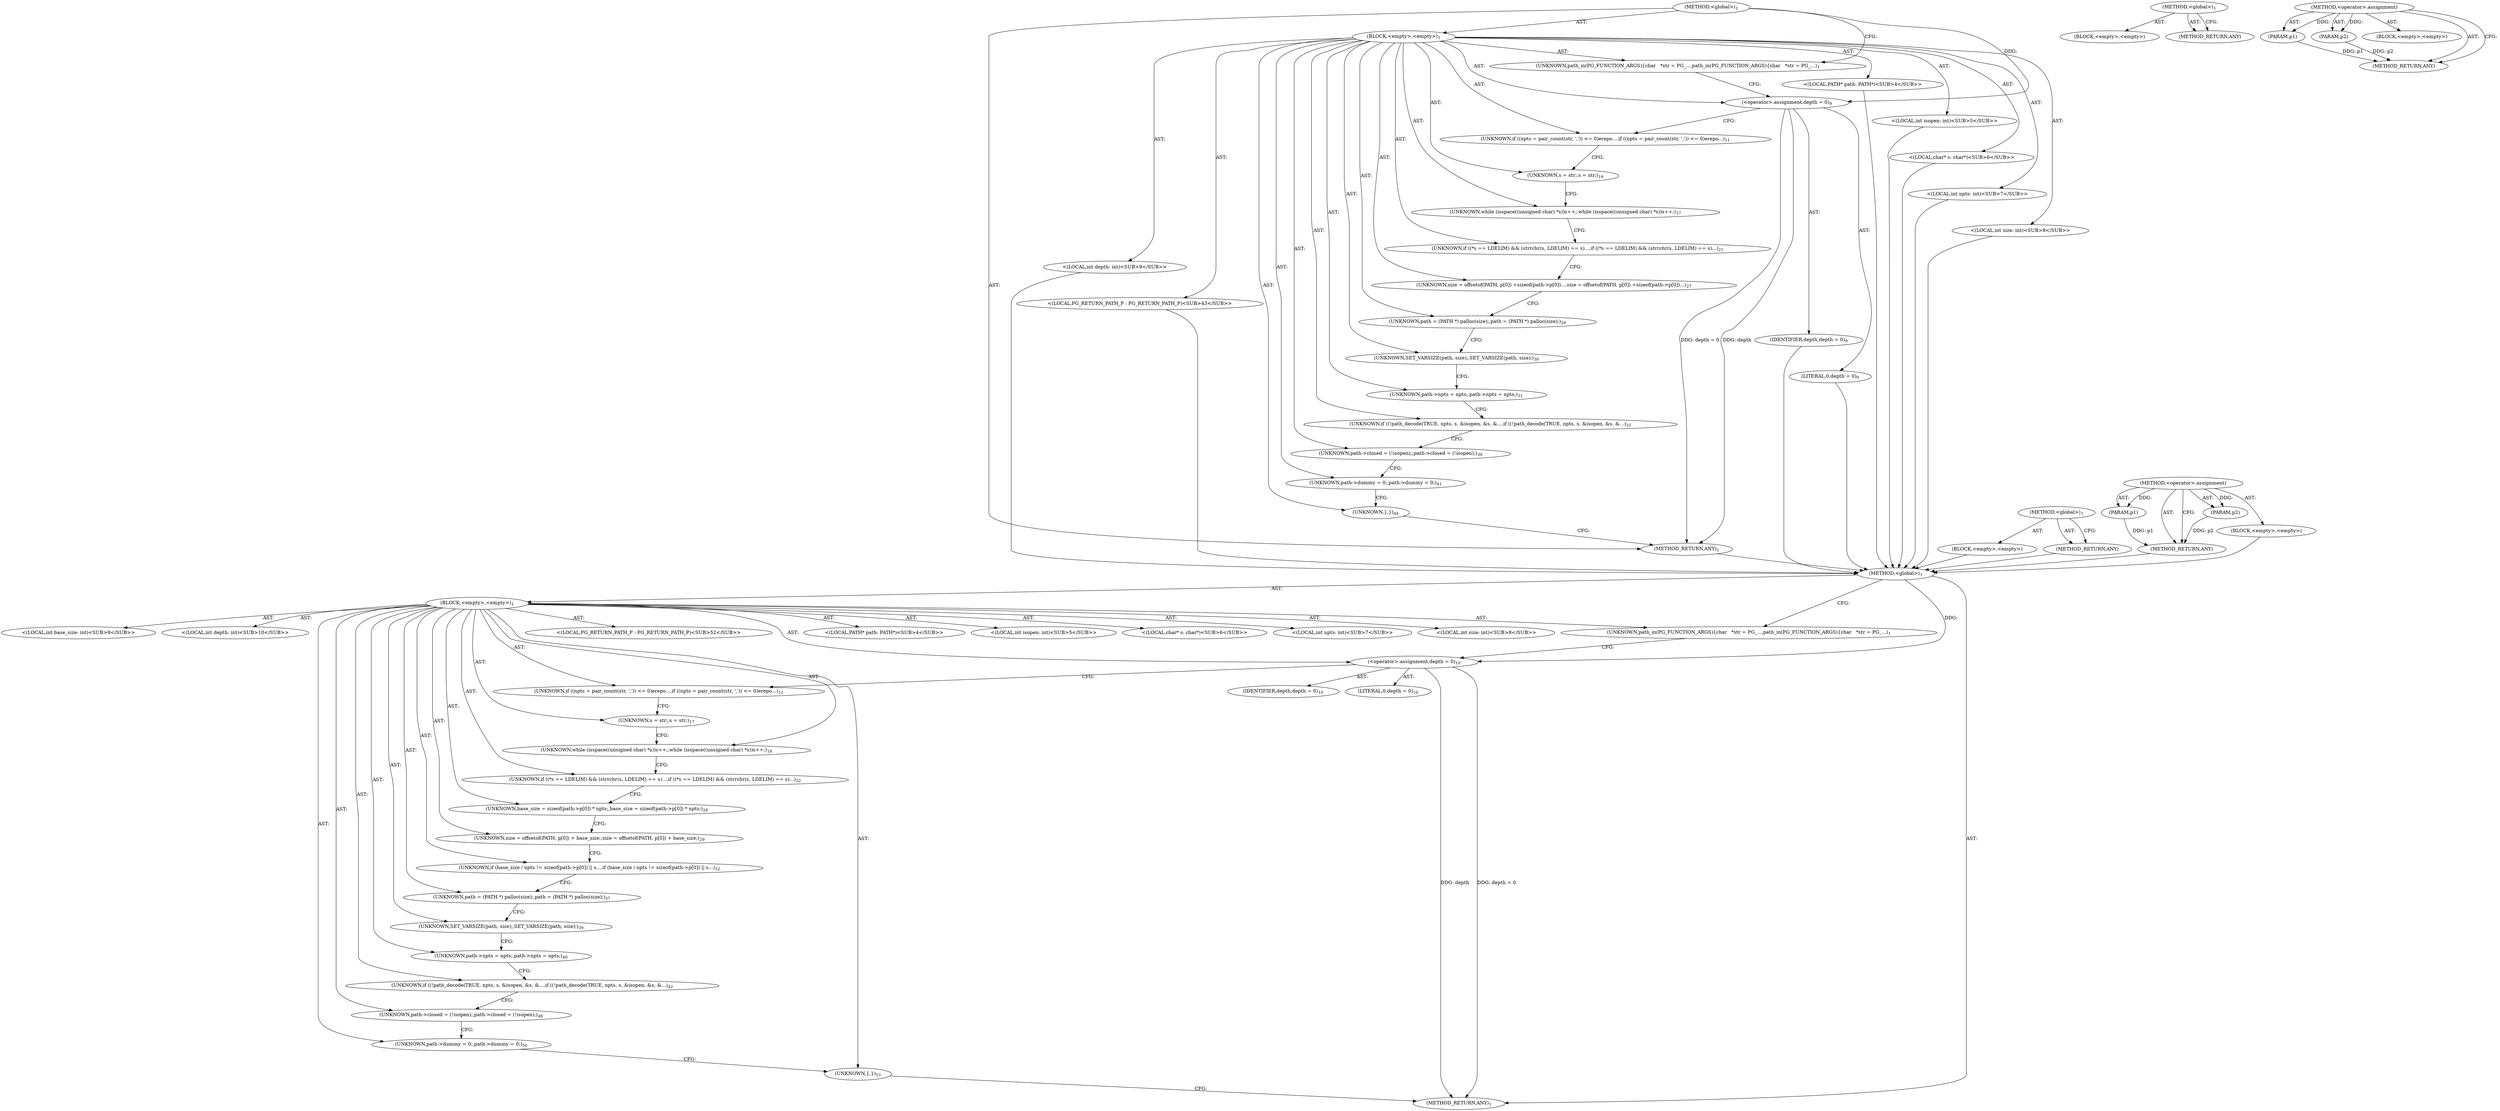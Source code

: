 digraph "&lt;operator&gt;.assignment" {
vulnerable_6 [label=<(METHOD,&lt;global&gt;)<SUB>1</SUB>>];
vulnerable_7 [label=<(BLOCK,&lt;empty&gt;,&lt;empty&gt;)<SUB>1</SUB>>];
vulnerable_8 [label=<(UNKNOWN,path_in(PG_FUNCTION_ARGS)
{
	char	   *str = PG_...,path_in(PG_FUNCTION_ARGS)
{
	char	   *str = PG_...)<SUB>1</SUB>>];
vulnerable_9 [label="<(LOCAL,PATH* path: PATH*)<SUB>4</SUB>>"];
vulnerable_10 [label="<(LOCAL,int isopen: int)<SUB>5</SUB>>"];
vulnerable_11 [label="<(LOCAL,char* s: char*)<SUB>6</SUB>>"];
vulnerable_12 [label="<(LOCAL,int npts: int)<SUB>7</SUB>>"];
vulnerable_13 [label="<(LOCAL,int size: int)<SUB>8</SUB>>"];
vulnerable_14 [label="<(LOCAL,int depth: int)<SUB>9</SUB>>"];
vulnerable_15 [label=<(&lt;operator&gt;.assignment,depth = 0)<SUB>9</SUB>>];
vulnerable_16 [label=<(IDENTIFIER,depth,depth = 0)<SUB>9</SUB>>];
vulnerable_17 [label=<(LITERAL,0,depth = 0)<SUB>9</SUB>>];
vulnerable_18 [label=<(UNKNOWN,if ((npts = pair_count(str, ',')) &lt;= 0)
		erepo...,if ((npts = pair_count(str, ',')) &lt;= 0)
		erepo...)<SUB>11</SUB>>];
vulnerable_19 [label=<(UNKNOWN,s = str;,s = str;)<SUB>16</SUB>>];
vulnerable_20 [label=<(UNKNOWN,while (isspace((unsigned char) *s))
		s++;,while (isspace((unsigned char) *s))
		s++;)<SUB>17</SUB>>];
vulnerable_21 [label=<(UNKNOWN,if ((*s == LDELIM) &amp;&amp; (strrchr(s, LDELIM) == s)...,if ((*s == LDELIM) &amp;&amp; (strrchr(s, LDELIM) == s)...)<SUB>21</SUB>>];
vulnerable_22 [label=<(UNKNOWN,size = offsetof(PATH, p[0]) +sizeof(path-&gt;p[0])...,size = offsetof(PATH, p[0]) +sizeof(path-&gt;p[0])...)<SUB>27</SUB>>];
vulnerable_23 [label=<(UNKNOWN,path = (PATH *) palloc(size);,path = (PATH *) palloc(size);)<SUB>28</SUB>>];
vulnerable_24 [label=<(UNKNOWN,SET_VARSIZE(path, size);,SET_VARSIZE(path, size);)<SUB>30</SUB>>];
vulnerable_25 [label=<(UNKNOWN,path-&gt;npts = npts;,path-&gt;npts = npts;)<SUB>31</SUB>>];
vulnerable_26 [label=<(UNKNOWN,if ((!path_decode(TRUE, npts, s, &amp;isopen, &amp;s, &amp;...,if ((!path_decode(TRUE, npts, s, &amp;isopen, &amp;s, &amp;...)<SUB>33</SUB>>];
vulnerable_27 [label=<(UNKNOWN,path-&gt;closed = (!isopen);,path-&gt;closed = (!isopen);)<SUB>39</SUB>>];
vulnerable_28 [label=<(UNKNOWN,path-&gt;dummy = 0;,path-&gt;dummy = 0;)<SUB>41</SUB>>];
vulnerable_29 [label="<(LOCAL,PG_RETURN_PATH_P : PG_RETURN_PATH_P)<SUB>43</SUB>>"];
vulnerable_30 [label=<(UNKNOWN,},})<SUB>44</SUB>>];
vulnerable_31 [label=<(METHOD_RETURN,ANY)<SUB>1</SUB>>];
vulnerable_44 [label=<(METHOD,&lt;global&gt;)<SUB>1</SUB>>];
vulnerable_45 [label=<(BLOCK,&lt;empty&gt;,&lt;empty&gt;)>];
vulnerable_46 [label=<(METHOD_RETURN,ANY)>];
vulnerable_50 [label=<(METHOD,&lt;operator&gt;.assignment)>];
vulnerable_51 [label=<(PARAM,p1)>];
vulnerable_52 [label=<(PARAM,p2)>];
vulnerable_53 [label=<(BLOCK,&lt;empty&gt;,&lt;empty&gt;)>];
vulnerable_54 [label=<(METHOD_RETURN,ANY)>];
fixed_6 [label=<(METHOD,&lt;global&gt;)<SUB>1</SUB>>];
fixed_7 [label=<(BLOCK,&lt;empty&gt;,&lt;empty&gt;)<SUB>1</SUB>>];
fixed_8 [label=<(UNKNOWN,path_in(PG_FUNCTION_ARGS)
{
	char	   *str = PG_...,path_in(PG_FUNCTION_ARGS)
{
	char	   *str = PG_...)<SUB>1</SUB>>];
fixed_9 [label="<(LOCAL,PATH* path: PATH*)<SUB>4</SUB>>"];
fixed_10 [label="<(LOCAL,int isopen: int)<SUB>5</SUB>>"];
fixed_11 [label="<(LOCAL,char* s: char*)<SUB>6</SUB>>"];
fixed_12 [label="<(LOCAL,int npts: int)<SUB>7</SUB>>"];
fixed_13 [label="<(LOCAL,int size: int)<SUB>8</SUB>>"];
fixed_14 [label="<(LOCAL,int base_size: int)<SUB>9</SUB>>"];
fixed_15 [label="<(LOCAL,int depth: int)<SUB>10</SUB>>"];
fixed_16 [label=<(&lt;operator&gt;.assignment,depth = 0)<SUB>10</SUB>>];
fixed_17 [label=<(IDENTIFIER,depth,depth = 0)<SUB>10</SUB>>];
fixed_18 [label=<(LITERAL,0,depth = 0)<SUB>10</SUB>>];
fixed_19 [label=<(UNKNOWN,if ((npts = pair_count(str, ',')) &lt;= 0)
		erepo...,if ((npts = pair_count(str, ',')) &lt;= 0)
		erepo...)<SUB>12</SUB>>];
fixed_20 [label=<(UNKNOWN,s = str;,s = str;)<SUB>17</SUB>>];
fixed_21 [label=<(UNKNOWN,while (isspace((unsigned char) *s))
		s++;,while (isspace((unsigned char) *s))
		s++;)<SUB>18</SUB>>];
fixed_22 [label=<(UNKNOWN,if ((*s == LDELIM) &amp;&amp; (strrchr(s, LDELIM) == s)...,if ((*s == LDELIM) &amp;&amp; (strrchr(s, LDELIM) == s)...)<SUB>22</SUB>>];
fixed_23 [label=<(UNKNOWN,base_size = sizeof(path-&gt;p[0]) * npts;,base_size = sizeof(path-&gt;p[0]) * npts;)<SUB>28</SUB>>];
fixed_24 [label=<(UNKNOWN,size = offsetof(PATH, p[0]) + base_size;,size = offsetof(PATH, p[0]) + base_size;)<SUB>29</SUB>>];
fixed_25 [label=<(UNKNOWN,if (base_size / npts != sizeof(path-&gt;p[0]) || s...,if (base_size / npts != sizeof(path-&gt;p[0]) || s...)<SUB>32</SUB>>];
fixed_26 [label=<(UNKNOWN,path = (PATH *) palloc(size);,path = (PATH *) palloc(size);)<SUB>37</SUB>>];
fixed_27 [label=<(UNKNOWN,SET_VARSIZE(path, size);,SET_VARSIZE(path, size);)<SUB>39</SUB>>];
fixed_28 [label=<(UNKNOWN,path-&gt;npts = npts;,path-&gt;npts = npts;)<SUB>40</SUB>>];
fixed_29 [label=<(UNKNOWN,if ((!path_decode(TRUE, npts, s, &amp;isopen, &amp;s, &amp;...,if ((!path_decode(TRUE, npts, s, &amp;isopen, &amp;s, &amp;...)<SUB>42</SUB>>];
fixed_30 [label=<(UNKNOWN,path-&gt;closed = (!isopen);,path-&gt;closed = (!isopen);)<SUB>48</SUB>>];
fixed_31 [label=<(UNKNOWN,path-&gt;dummy = 0;,path-&gt;dummy = 0;)<SUB>50</SUB>>];
fixed_32 [label="<(LOCAL,PG_RETURN_PATH_P : PG_RETURN_PATH_P)<SUB>52</SUB>>"];
fixed_33 [label=<(UNKNOWN,},})<SUB>53</SUB>>];
fixed_34 [label=<(METHOD_RETURN,ANY)<SUB>1</SUB>>];
fixed_47 [label=<(METHOD,&lt;global&gt;)<SUB>1</SUB>>];
fixed_48 [label=<(BLOCK,&lt;empty&gt;,&lt;empty&gt;)>];
fixed_49 [label=<(METHOD_RETURN,ANY)>];
fixed_53 [label=<(METHOD,&lt;operator&gt;.assignment)>];
fixed_54 [label=<(PARAM,p1)>];
fixed_55 [label=<(PARAM,p2)>];
fixed_56 [label=<(BLOCK,&lt;empty&gt;,&lt;empty&gt;)>];
fixed_57 [label=<(METHOD_RETURN,ANY)>];
vulnerable_6 -> vulnerable_7  [key=0, label="AST: "];
vulnerable_6 -> vulnerable_31  [key=0, label="AST: "];
vulnerable_6 -> vulnerable_8  [key=0, label="CFG: "];
vulnerable_6 -> vulnerable_15  [key=0, label="DDG: "];
vulnerable_7 -> vulnerable_8  [key=0, label="AST: "];
vulnerable_7 -> vulnerable_9  [key=0, label="AST: "];
vulnerable_7 -> vulnerable_10  [key=0, label="AST: "];
vulnerable_7 -> vulnerable_11  [key=0, label="AST: "];
vulnerable_7 -> vulnerable_12  [key=0, label="AST: "];
vulnerable_7 -> vulnerable_13  [key=0, label="AST: "];
vulnerable_7 -> vulnerable_14  [key=0, label="AST: "];
vulnerable_7 -> vulnerable_15  [key=0, label="AST: "];
vulnerable_7 -> vulnerable_18  [key=0, label="AST: "];
vulnerable_7 -> vulnerable_19  [key=0, label="AST: "];
vulnerable_7 -> vulnerable_20  [key=0, label="AST: "];
vulnerable_7 -> vulnerable_21  [key=0, label="AST: "];
vulnerable_7 -> vulnerable_22  [key=0, label="AST: "];
vulnerable_7 -> vulnerable_23  [key=0, label="AST: "];
vulnerable_7 -> vulnerable_24  [key=0, label="AST: "];
vulnerable_7 -> vulnerable_25  [key=0, label="AST: "];
vulnerable_7 -> vulnerable_26  [key=0, label="AST: "];
vulnerable_7 -> vulnerable_27  [key=0, label="AST: "];
vulnerable_7 -> vulnerable_28  [key=0, label="AST: "];
vulnerable_7 -> vulnerable_29  [key=0, label="AST: "];
vulnerable_7 -> vulnerable_30  [key=0, label="AST: "];
vulnerable_8 -> vulnerable_15  [key=0, label="CFG: "];
vulnerable_9 -> fixed_6  [key=0];
vulnerable_10 -> fixed_6  [key=0];
vulnerable_11 -> fixed_6  [key=0];
vulnerable_12 -> fixed_6  [key=0];
vulnerable_13 -> fixed_6  [key=0];
vulnerable_14 -> fixed_6  [key=0];
vulnerable_15 -> vulnerable_16  [key=0, label="AST: "];
vulnerable_15 -> vulnerable_17  [key=0, label="AST: "];
vulnerable_15 -> vulnerable_18  [key=0, label="CFG: "];
vulnerable_15 -> vulnerable_31  [key=0, label="DDG: depth"];
vulnerable_15 -> vulnerable_31  [key=1, label="DDG: depth = 0"];
vulnerable_16 -> fixed_6  [key=0];
vulnerable_17 -> fixed_6  [key=0];
vulnerable_18 -> vulnerable_19  [key=0, label="CFG: "];
vulnerable_19 -> vulnerable_20  [key=0, label="CFG: "];
vulnerable_20 -> vulnerable_21  [key=0, label="CFG: "];
vulnerable_21 -> vulnerable_22  [key=0, label="CFG: "];
vulnerable_22 -> vulnerable_23  [key=0, label="CFG: "];
vulnerable_23 -> vulnerable_24  [key=0, label="CFG: "];
vulnerable_24 -> vulnerable_25  [key=0, label="CFG: "];
vulnerable_25 -> vulnerable_26  [key=0, label="CFG: "];
vulnerable_26 -> vulnerable_27  [key=0, label="CFG: "];
vulnerable_27 -> vulnerable_28  [key=0, label="CFG: "];
vulnerable_28 -> vulnerable_30  [key=0, label="CFG: "];
vulnerable_29 -> fixed_6  [key=0];
vulnerable_30 -> vulnerable_31  [key=0, label="CFG: "];
vulnerable_31 -> fixed_6  [key=0];
vulnerable_44 -> vulnerable_45  [key=0, label="AST: "];
vulnerable_44 -> vulnerable_46  [key=0, label="AST: "];
vulnerable_44 -> vulnerable_46  [key=1, label="CFG: "];
vulnerable_45 -> fixed_6  [key=0];
vulnerable_46 -> fixed_6  [key=0];
vulnerable_50 -> vulnerable_51  [key=0, label="AST: "];
vulnerable_50 -> vulnerable_51  [key=1, label="DDG: "];
vulnerable_50 -> vulnerable_53  [key=0, label="AST: "];
vulnerable_50 -> vulnerable_52  [key=0, label="AST: "];
vulnerable_50 -> vulnerable_52  [key=1, label="DDG: "];
vulnerable_50 -> vulnerable_54  [key=0, label="AST: "];
vulnerable_50 -> vulnerable_54  [key=1, label="CFG: "];
vulnerable_51 -> vulnerable_54  [key=0, label="DDG: p1"];
vulnerable_52 -> vulnerable_54  [key=0, label="DDG: p2"];
vulnerable_53 -> fixed_6  [key=0];
vulnerable_54 -> fixed_6  [key=0];
fixed_6 -> fixed_7  [key=0, label="AST: "];
fixed_6 -> fixed_34  [key=0, label="AST: "];
fixed_6 -> fixed_8  [key=0, label="CFG: "];
fixed_6 -> fixed_16  [key=0, label="DDG: "];
fixed_7 -> fixed_8  [key=0, label="AST: "];
fixed_7 -> fixed_9  [key=0, label="AST: "];
fixed_7 -> fixed_10  [key=0, label="AST: "];
fixed_7 -> fixed_11  [key=0, label="AST: "];
fixed_7 -> fixed_12  [key=0, label="AST: "];
fixed_7 -> fixed_13  [key=0, label="AST: "];
fixed_7 -> fixed_14  [key=0, label="AST: "];
fixed_7 -> fixed_15  [key=0, label="AST: "];
fixed_7 -> fixed_16  [key=0, label="AST: "];
fixed_7 -> fixed_19  [key=0, label="AST: "];
fixed_7 -> fixed_20  [key=0, label="AST: "];
fixed_7 -> fixed_21  [key=0, label="AST: "];
fixed_7 -> fixed_22  [key=0, label="AST: "];
fixed_7 -> fixed_23  [key=0, label="AST: "];
fixed_7 -> fixed_24  [key=0, label="AST: "];
fixed_7 -> fixed_25  [key=0, label="AST: "];
fixed_7 -> fixed_26  [key=0, label="AST: "];
fixed_7 -> fixed_27  [key=0, label="AST: "];
fixed_7 -> fixed_28  [key=0, label="AST: "];
fixed_7 -> fixed_29  [key=0, label="AST: "];
fixed_7 -> fixed_30  [key=0, label="AST: "];
fixed_7 -> fixed_31  [key=0, label="AST: "];
fixed_7 -> fixed_32  [key=0, label="AST: "];
fixed_7 -> fixed_33  [key=0, label="AST: "];
fixed_8 -> fixed_16  [key=0, label="CFG: "];
fixed_16 -> fixed_17  [key=0, label="AST: "];
fixed_16 -> fixed_18  [key=0, label="AST: "];
fixed_16 -> fixed_19  [key=0, label="CFG: "];
fixed_16 -> fixed_34  [key=0, label="DDG: depth"];
fixed_16 -> fixed_34  [key=1, label="DDG: depth = 0"];
fixed_19 -> fixed_20  [key=0, label="CFG: "];
fixed_20 -> fixed_21  [key=0, label="CFG: "];
fixed_21 -> fixed_22  [key=0, label="CFG: "];
fixed_22 -> fixed_23  [key=0, label="CFG: "];
fixed_23 -> fixed_24  [key=0, label="CFG: "];
fixed_24 -> fixed_25  [key=0, label="CFG: "];
fixed_25 -> fixed_26  [key=0, label="CFG: "];
fixed_26 -> fixed_27  [key=0, label="CFG: "];
fixed_27 -> fixed_28  [key=0, label="CFG: "];
fixed_28 -> fixed_29  [key=0, label="CFG: "];
fixed_29 -> fixed_30  [key=0, label="CFG: "];
fixed_30 -> fixed_31  [key=0, label="CFG: "];
fixed_31 -> fixed_33  [key=0, label="CFG: "];
fixed_33 -> fixed_34  [key=0, label="CFG: "];
fixed_47 -> fixed_48  [key=0, label="AST: "];
fixed_47 -> fixed_49  [key=0, label="AST: "];
fixed_47 -> fixed_49  [key=1, label="CFG: "];
fixed_53 -> fixed_54  [key=0, label="AST: "];
fixed_53 -> fixed_54  [key=1, label="DDG: "];
fixed_53 -> fixed_56  [key=0, label="AST: "];
fixed_53 -> fixed_55  [key=0, label="AST: "];
fixed_53 -> fixed_55  [key=1, label="DDG: "];
fixed_53 -> fixed_57  [key=0, label="AST: "];
fixed_53 -> fixed_57  [key=1, label="CFG: "];
fixed_54 -> fixed_57  [key=0, label="DDG: p1"];
fixed_55 -> fixed_57  [key=0, label="DDG: p2"];
}
